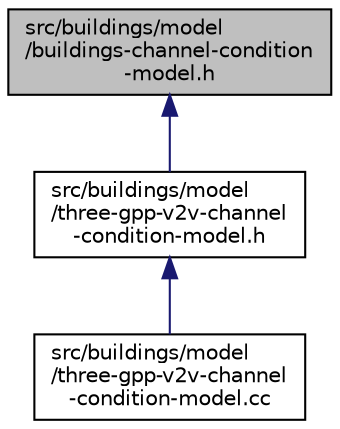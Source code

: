 digraph "src/buildings/model/buildings-channel-condition-model.h"
{
 // LATEX_PDF_SIZE
  edge [fontname="Helvetica",fontsize="10",labelfontname="Helvetica",labelfontsize="10"];
  node [fontname="Helvetica",fontsize="10",shape=record];
  Node1 [label="src/buildings/model\l/buildings-channel-condition\l-model.h",height=0.2,width=0.4,color="black", fillcolor="grey75", style="filled", fontcolor="black",tooltip=" "];
  Node1 -> Node2 [dir="back",color="midnightblue",fontsize="10",style="solid",fontname="Helvetica"];
  Node2 [label="src/buildings/model\l/three-gpp-v2v-channel\l-condition-model.h",height=0.2,width=0.4,color="black", fillcolor="white", style="filled",URL="$three-gpp-v2v-channel-condition-model_8h.html",tooltip=" "];
  Node2 -> Node3 [dir="back",color="midnightblue",fontsize="10",style="solid",fontname="Helvetica"];
  Node3 [label="src/buildings/model\l/three-gpp-v2v-channel\l-condition-model.cc",height=0.2,width=0.4,color="black", fillcolor="white", style="filled",URL="$three-gpp-v2v-channel-condition-model_8cc.html",tooltip=" "];
}
